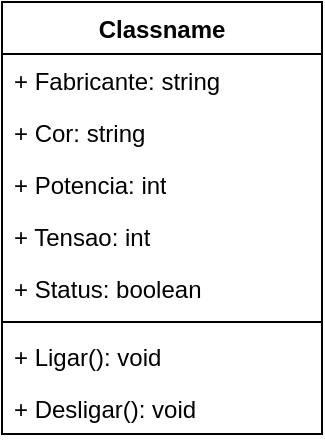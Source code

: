 <mxfile version="26.2.14">
  <diagram name="Page-1" id="e7e014a7-5840-1c2e-5031-d8a46d1fe8dd">
    <mxGraphModel dx="1426" dy="785" grid="1" gridSize="10" guides="1" tooltips="1" connect="1" arrows="1" fold="1" page="1" pageScale="1" pageWidth="1169" pageHeight="826" background="none" math="0" shadow="0">
      <root>
        <mxCell id="0" />
        <mxCell id="1" parent="0" />
        <mxCell id="7TokYLRblaTroV-wZ7xB-48" value="Classname" style="swimlane;fontStyle=1;align=center;verticalAlign=top;childLayout=stackLayout;horizontal=1;startSize=26;horizontalStack=0;resizeParent=1;resizeParentMax=0;resizeLast=0;collapsible=1;marginBottom=0;whiteSpace=wrap;html=1;" vertex="1" parent="1">
          <mxGeometry x="480" y="300" width="160" height="216" as="geometry" />
        </mxCell>
        <mxCell id="7TokYLRblaTroV-wZ7xB-52" value="+ Fabricante: string&lt;div&gt;&lt;br&gt;&lt;/div&gt;" style="text;strokeColor=none;fillColor=none;align=left;verticalAlign=top;spacingLeft=4;spacingRight=4;overflow=hidden;rotatable=0;points=[[0,0.5],[1,0.5]];portConstraint=eastwest;whiteSpace=wrap;html=1;" vertex="1" parent="7TokYLRblaTroV-wZ7xB-48">
          <mxGeometry y="26" width="160" height="26" as="geometry" />
        </mxCell>
        <mxCell id="7TokYLRblaTroV-wZ7xB-49" value="+ Cor: string&lt;div&gt;&lt;br&gt;&lt;/div&gt;" style="text;strokeColor=none;fillColor=none;align=left;verticalAlign=top;spacingLeft=4;spacingRight=4;overflow=hidden;rotatable=0;points=[[0,0.5],[1,0.5]];portConstraint=eastwest;whiteSpace=wrap;html=1;" vertex="1" parent="7TokYLRblaTroV-wZ7xB-48">
          <mxGeometry y="52" width="160" height="26" as="geometry" />
        </mxCell>
        <mxCell id="7TokYLRblaTroV-wZ7xB-55" value="+ Potencia: int&lt;div&gt;&lt;br&gt;&lt;/div&gt;" style="text;strokeColor=none;fillColor=none;align=left;verticalAlign=top;spacingLeft=4;spacingRight=4;overflow=hidden;rotatable=0;points=[[0,0.5],[1,0.5]];portConstraint=eastwest;whiteSpace=wrap;html=1;" vertex="1" parent="7TokYLRblaTroV-wZ7xB-48">
          <mxGeometry y="78" width="160" height="26" as="geometry" />
        </mxCell>
        <mxCell id="7TokYLRblaTroV-wZ7xB-54" value="+ Tensao: int&lt;div&gt;&lt;br&gt;&lt;/div&gt;" style="text;strokeColor=none;fillColor=none;align=left;verticalAlign=top;spacingLeft=4;spacingRight=4;overflow=hidden;rotatable=0;points=[[0,0.5],[1,0.5]];portConstraint=eastwest;whiteSpace=wrap;html=1;" vertex="1" parent="7TokYLRblaTroV-wZ7xB-48">
          <mxGeometry y="104" width="160" height="26" as="geometry" />
        </mxCell>
        <mxCell id="7TokYLRblaTroV-wZ7xB-57" value="+ Status: boolean&lt;div&gt;&lt;br&gt;&lt;/div&gt;" style="text;strokeColor=none;fillColor=none;align=left;verticalAlign=top;spacingLeft=4;spacingRight=4;overflow=hidden;rotatable=0;points=[[0,0.5],[1,0.5]];portConstraint=eastwest;whiteSpace=wrap;html=1;" vertex="1" parent="7TokYLRblaTroV-wZ7xB-48">
          <mxGeometry y="130" width="160" height="26" as="geometry" />
        </mxCell>
        <mxCell id="7TokYLRblaTroV-wZ7xB-50" value="" style="line;strokeWidth=1;fillColor=none;align=left;verticalAlign=middle;spacingTop=-1;spacingLeft=3;spacingRight=3;rotatable=0;labelPosition=right;points=[];portConstraint=eastwest;strokeColor=inherit;" vertex="1" parent="7TokYLRblaTroV-wZ7xB-48">
          <mxGeometry y="156" width="160" height="8" as="geometry" />
        </mxCell>
        <mxCell id="7TokYLRblaTroV-wZ7xB-51" value="+ Ligar(): void" style="text;strokeColor=none;fillColor=none;align=left;verticalAlign=top;spacingLeft=4;spacingRight=4;overflow=hidden;rotatable=0;points=[[0,0.5],[1,0.5]];portConstraint=eastwest;whiteSpace=wrap;html=1;" vertex="1" parent="7TokYLRblaTroV-wZ7xB-48">
          <mxGeometry y="164" width="160" height="26" as="geometry" />
        </mxCell>
        <mxCell id="7TokYLRblaTroV-wZ7xB-56" value="+ Desligar(): void" style="text;strokeColor=none;fillColor=none;align=left;verticalAlign=top;spacingLeft=4;spacingRight=4;overflow=hidden;rotatable=0;points=[[0,0.5],[1,0.5]];portConstraint=eastwest;whiteSpace=wrap;html=1;" vertex="1" parent="7TokYLRblaTroV-wZ7xB-48">
          <mxGeometry y="190" width="160" height="26" as="geometry" />
        </mxCell>
      </root>
    </mxGraphModel>
  </diagram>
</mxfile>
